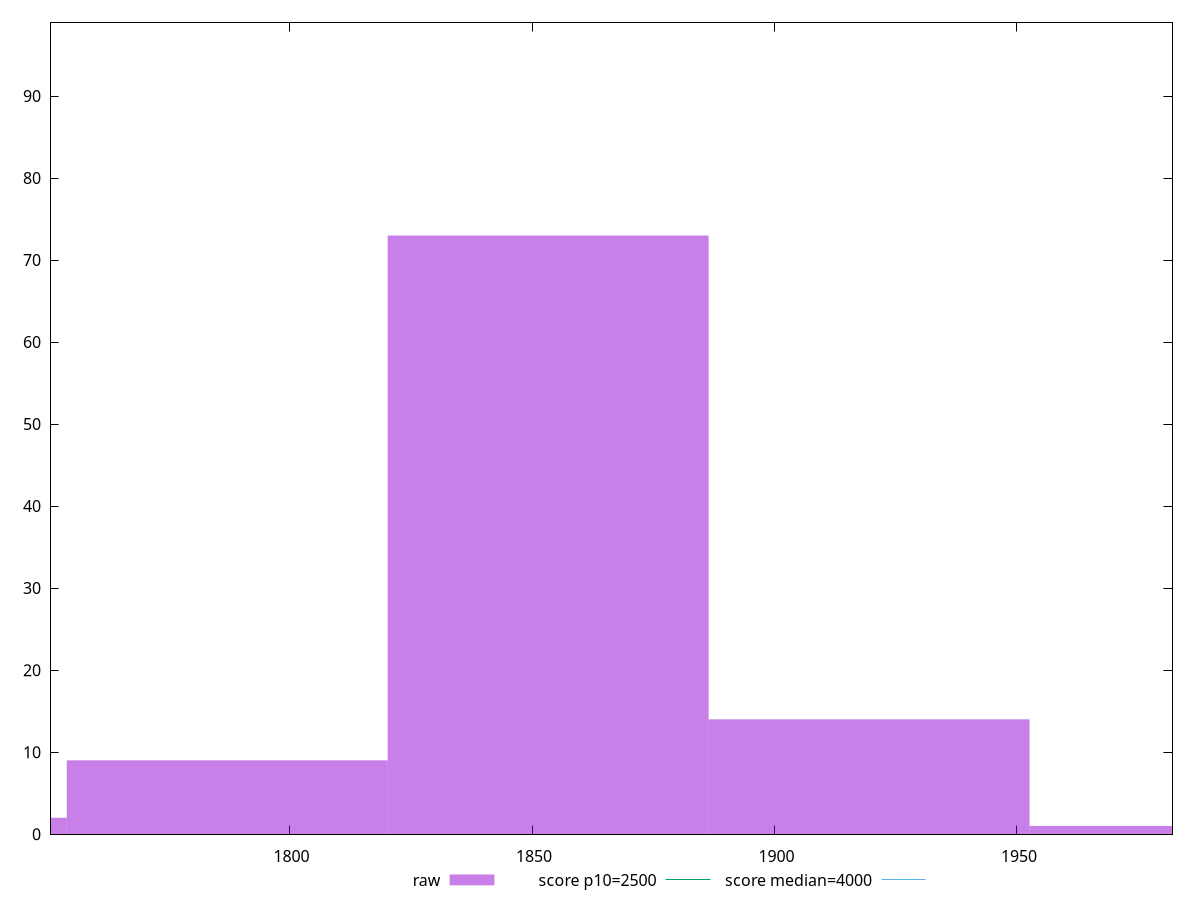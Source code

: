 reset

$raw <<EOF
1853.3228400261373 73
1787.1327385966324 9
1919.5129414556422 14
1985.7030428851472 1
1720.9426371671275 2
EOF

set key outside below
set boxwidth 66.1901014295049
set xrange [1750.5879999999997:1982.0819999999999]
set yrange [0:99]
set trange [0:99]
set style fill transparent solid 0.5 noborder

set parametric
set terminal svg size 640, 490 enhanced background rgb 'white'
set output "reports/report_00030_2021-02-24T20-42-31.540Z/largest-contentful-paint/samples/card/raw/histogram.svg"

plot $raw title "raw" with boxes, \
     2500,t title "score p10=2500", \
     4000,t title "score median=4000"

reset
